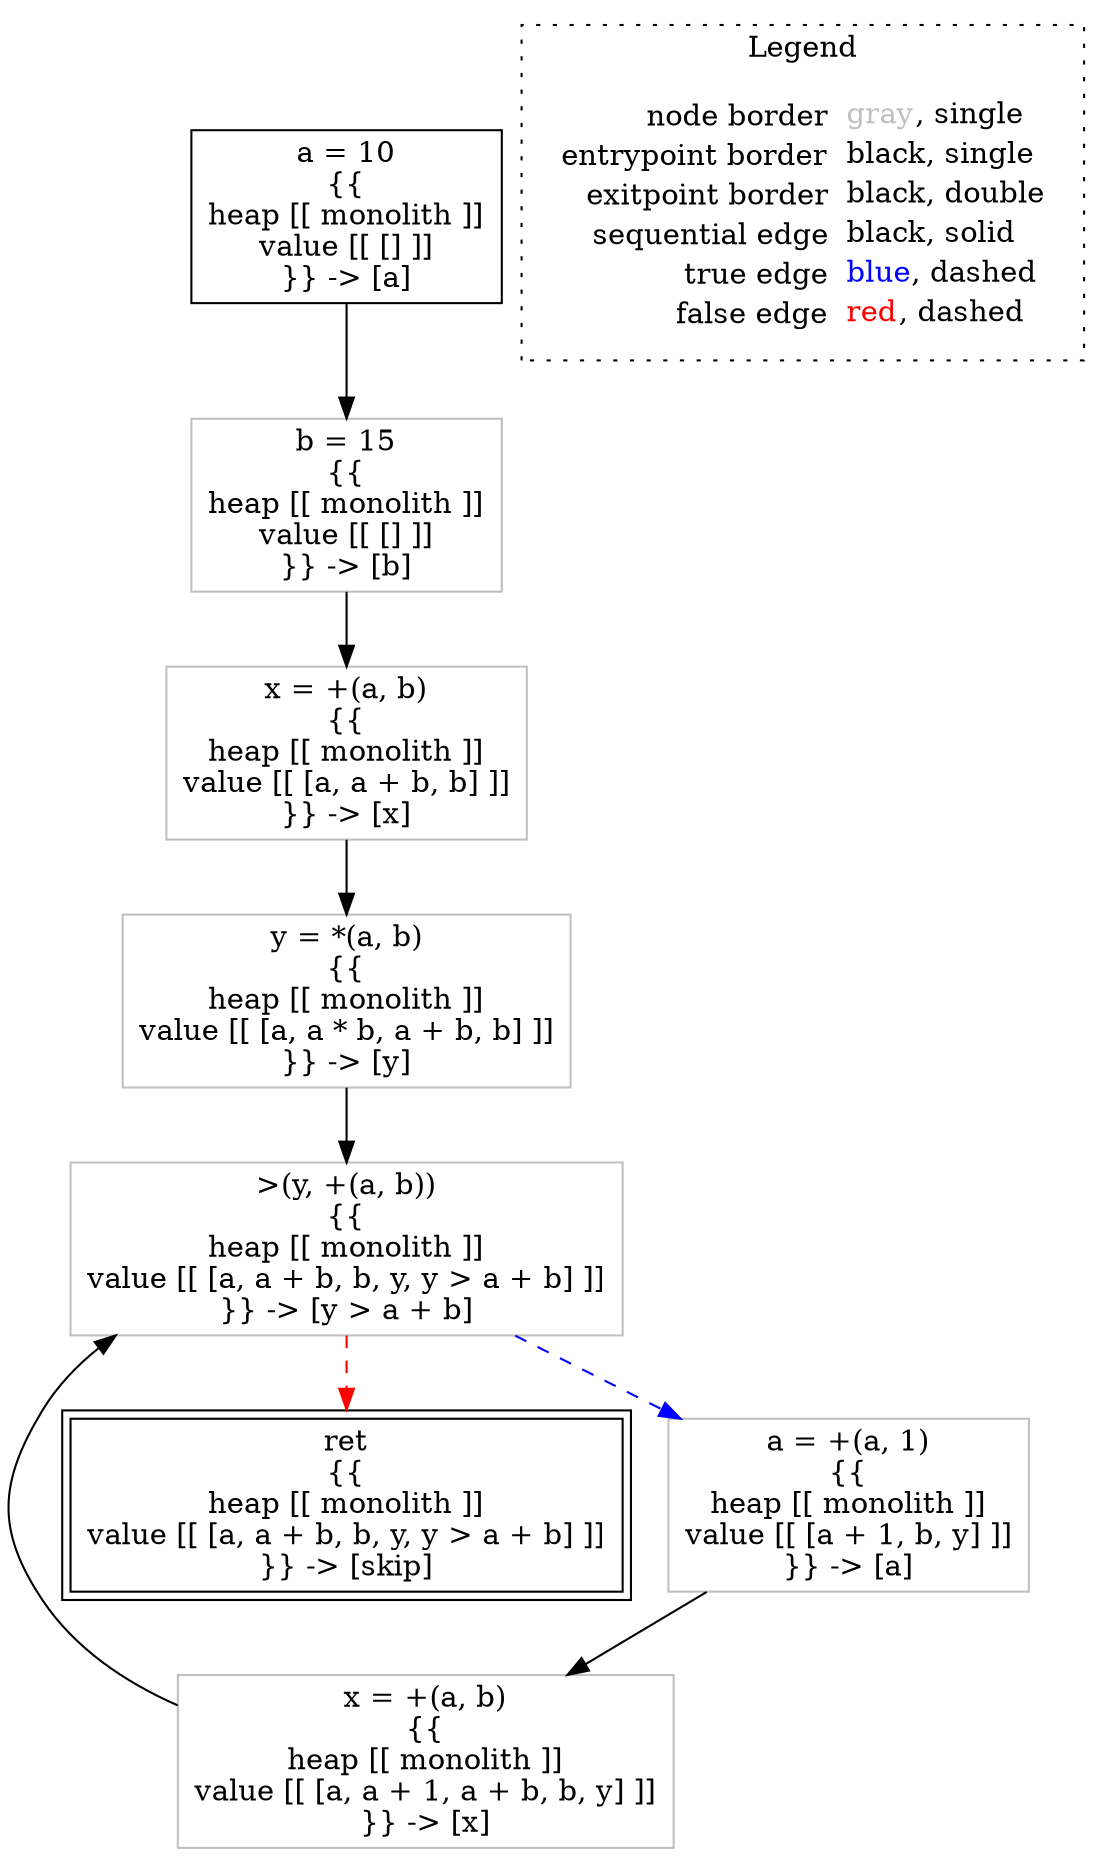 digraph {
	"node0" [shape="rect",color="black",label=<a = 10<BR/>{{<BR/>heap [[ monolith ]]<BR/>value [[ [] ]]<BR/>}} -&gt; [a]>];
	"node1" [shape="rect",color="gray",label=<x = +(a, b)<BR/>{{<BR/>heap [[ monolith ]]<BR/>value [[ [a, a + 1, a + b, b, y] ]]<BR/>}} -&gt; [x]>];
	"node2" [shape="rect",color="black",peripheries="2",label=<ret<BR/>{{<BR/>heap [[ monolith ]]<BR/>value [[ [a, a + b, b, y, y &gt; a + b] ]]<BR/>}} -&gt; [skip]>];
	"node3" [shape="rect",color="gray",label=<b = 15<BR/>{{<BR/>heap [[ monolith ]]<BR/>value [[ [] ]]<BR/>}} -&gt; [b]>];
	"node4" [shape="rect",color="gray",label=<&gt;(y, +(a, b))<BR/>{{<BR/>heap [[ monolith ]]<BR/>value [[ [a, a + b, b, y, y &gt; a + b] ]]<BR/>}} -&gt; [y &gt; a + b]>];
	"node5" [shape="rect",color="gray",label=<x = +(a, b)<BR/>{{<BR/>heap [[ monolith ]]<BR/>value [[ [a, a + b, b] ]]<BR/>}} -&gt; [x]>];
	"node6" [shape="rect",color="gray",label=<y = *(a, b)<BR/>{{<BR/>heap [[ monolith ]]<BR/>value [[ [a, a * b, a + b, b] ]]<BR/>}} -&gt; [y]>];
	"node7" [shape="rect",color="gray",label=<a = +(a, 1)<BR/>{{<BR/>heap [[ monolith ]]<BR/>value [[ [a + 1, b, y] ]]<BR/>}} -&gt; [a]>];
	"node1" -> "node4" [color="black"];
	"node0" -> "node3" [color="black"];
	"node3" -> "node5" [color="black"];
	"node4" -> "node2" [color="red",style="dashed"];
	"node4" -> "node7" [color="blue",style="dashed"];
	"node5" -> "node6" [color="black"];
	"node6" -> "node4" [color="black"];
	"node7" -> "node1" [color="black"];
subgraph cluster_legend {
	label="Legend";
	style=dotted;
	node [shape=plaintext];
	"legend" [label=<<table border="0" cellpadding="2" cellspacing="0" cellborder="0"><tr><td align="right">node border&nbsp;</td><td align="left"><font color="gray">gray</font>, single</td></tr><tr><td align="right">entrypoint border&nbsp;</td><td align="left"><font color="black">black</font>, single</td></tr><tr><td align="right">exitpoint border&nbsp;</td><td align="left"><font color="black">black</font>, double</td></tr><tr><td align="right">sequential edge&nbsp;</td><td align="left"><font color="black">black</font>, solid</td></tr><tr><td align="right">true edge&nbsp;</td><td align="left"><font color="blue">blue</font>, dashed</td></tr><tr><td align="right">false edge&nbsp;</td><td align="left"><font color="red">red</font>, dashed</td></tr></table>>];
}

}
